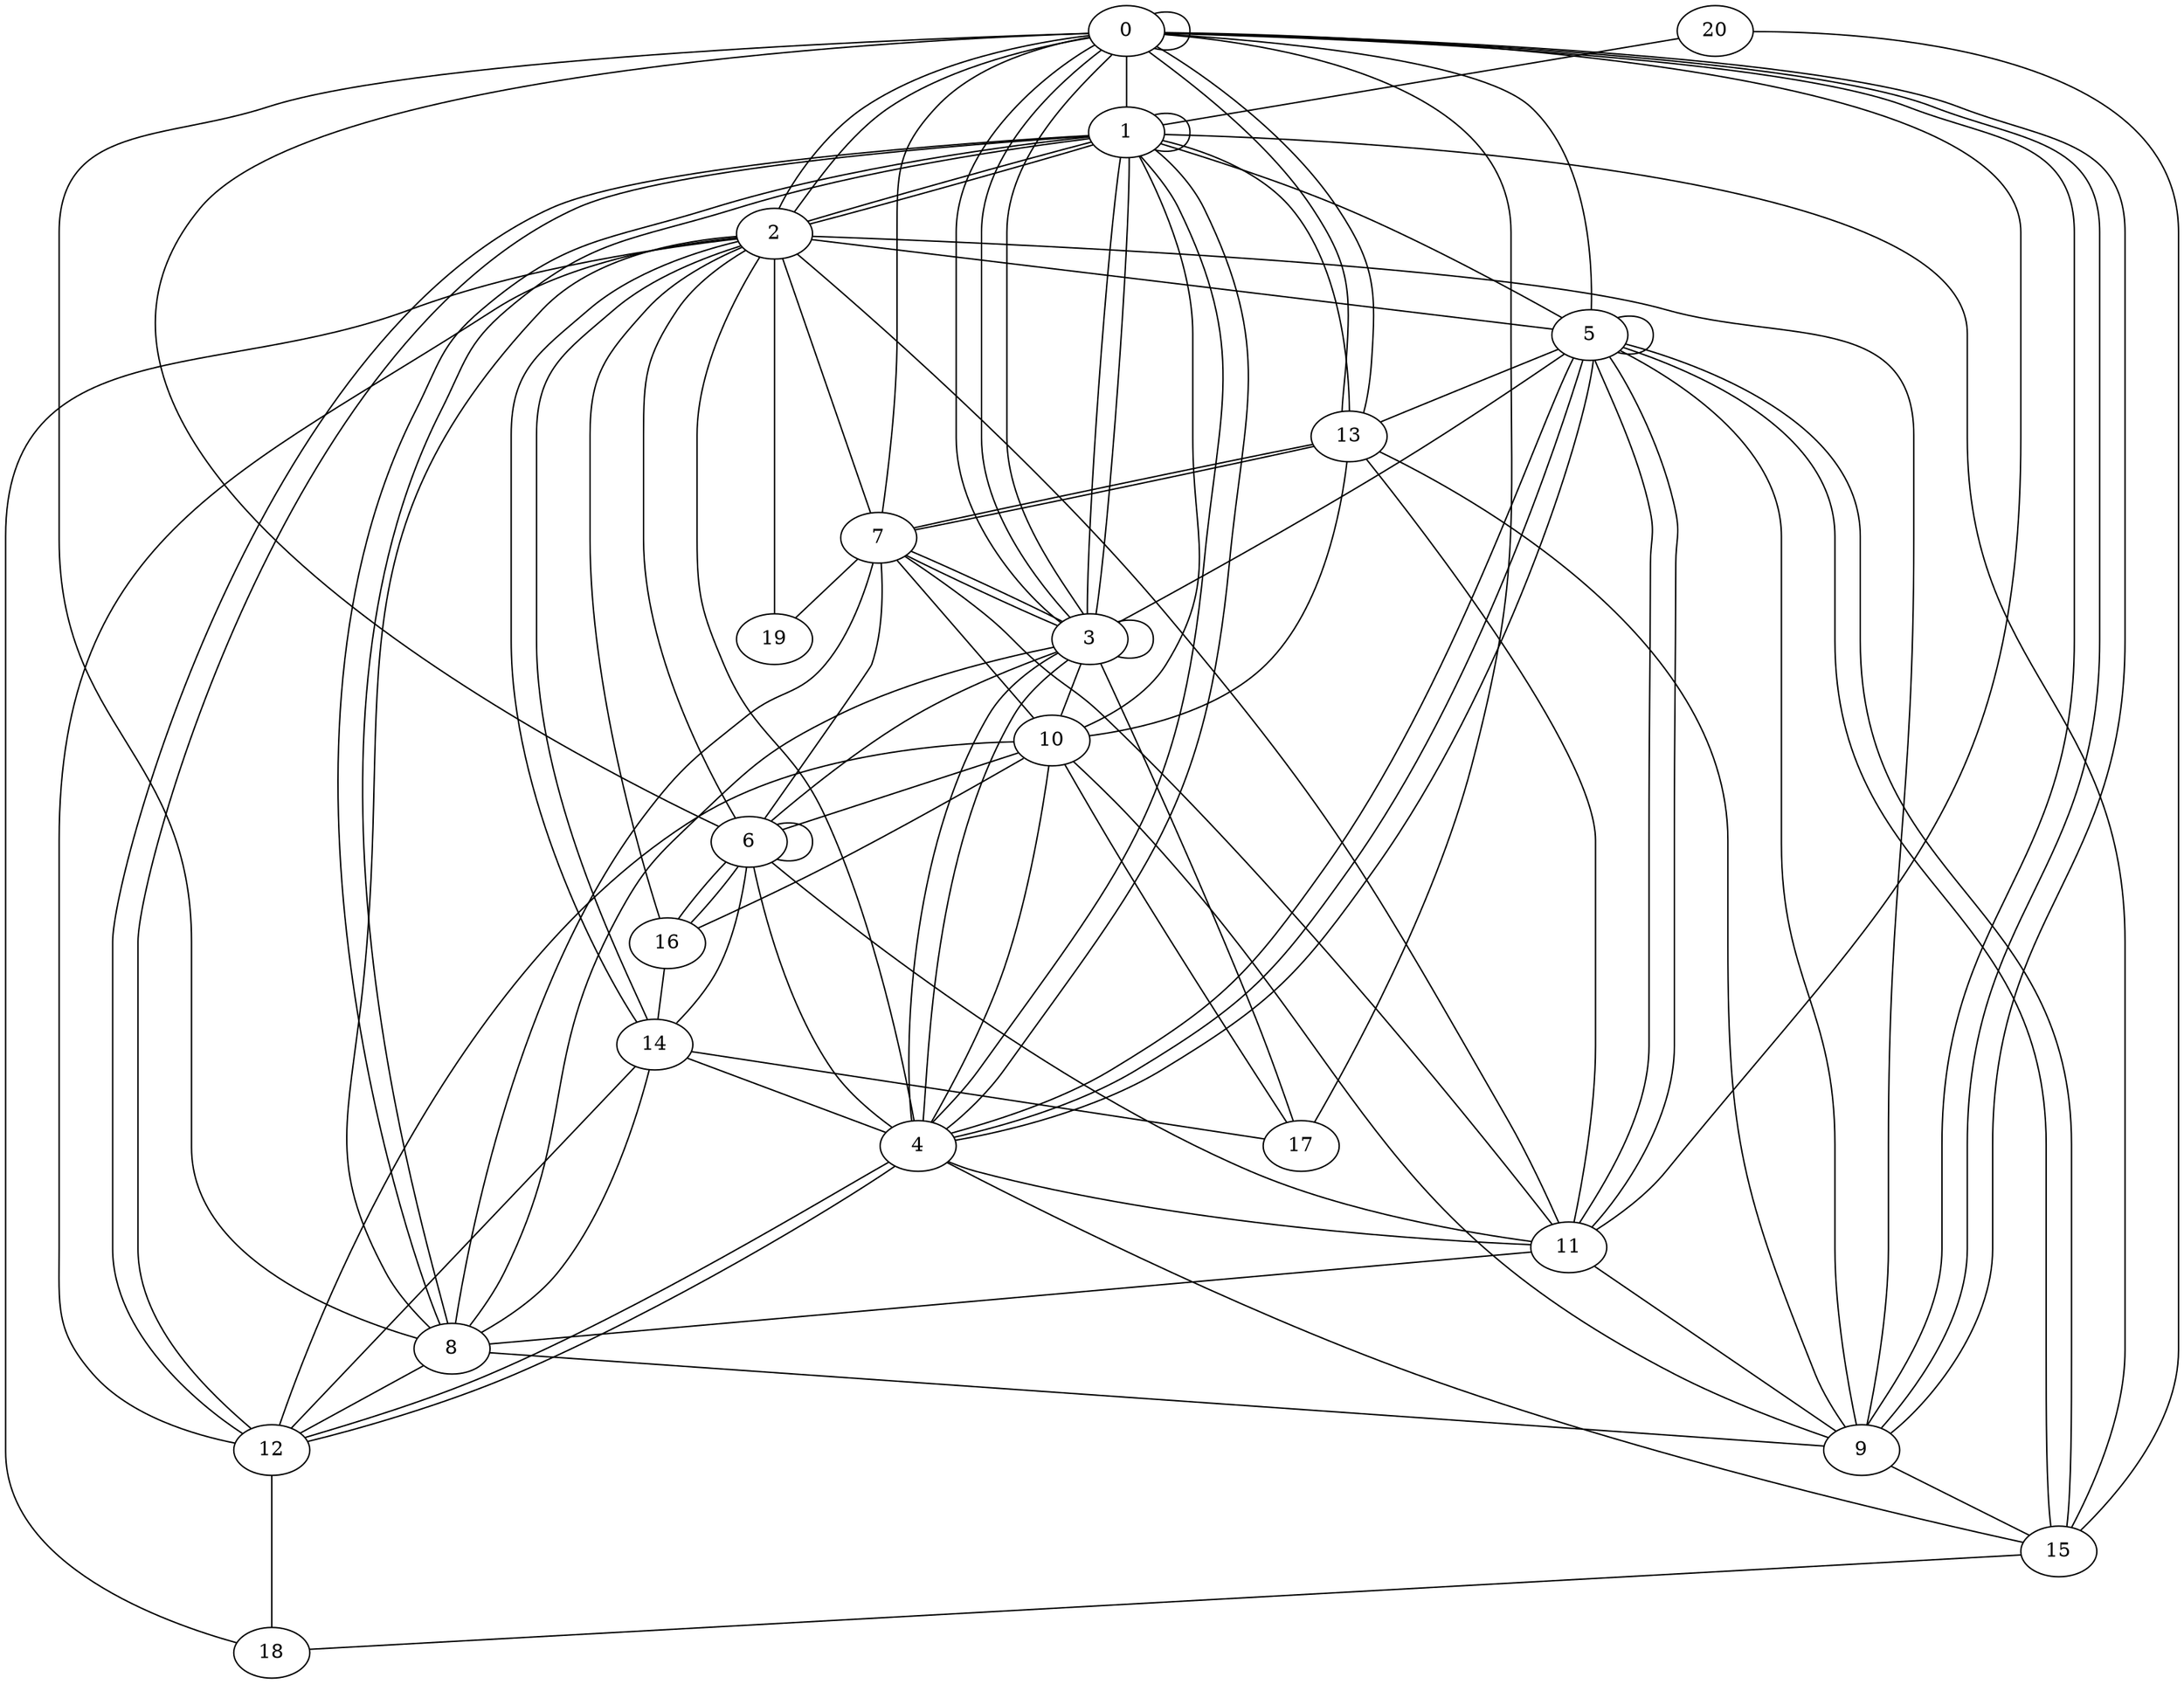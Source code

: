 graph G {
0;
1;
2;
3;
4;
5;
6;
7;
8;
9;
10;
11;
12;
13;
14;
15;
16;
17;
18;
19;
20;
11--5 ;
0--8 ;
12--4 ;
1--15 ;
14--2 ;
9--10 ;
11--9 ;
11--8 ;
16--14 ;
10--4 ;
8--3 ;
11--5 ;
2--5 ;
2--8 ;
13--9 ;
7--13 ;
7--11 ;
13--11 ;
0--13 ;
0--2 ;
6--4 ;
4--5 ;
7--3 ;
9--0 ;
1--4 ;
12--1 ;
3--4 ;
20--1 ;
12--18 ;
1--10 ;
8--9 ;
14--12 ;
12--2 ;
14--8 ;
1--13 ;
15--5 ;
1--2 ;
0--3 ;
2--16 ;
0--9 ;
20--15 ;
5--5 ;
13--10 ;
7--19 ;
10--6 ;
2--14 ;
5--4 ;
7--10 ;
5--13 ;
10--16 ;
4--1 ;
15--18 ;
7--3 ;
0--0 ;
5--3 ;
1--3 ;
2--7 ;
6--14 ;
14--4 ;
2--19 ;
7--6 ;
6--11 ;
17--3 ;
0--2 ;
5--4 ;
17--10 ;
7--8 ;
0--3 ;
3--3 ;
14--17 ;
1--5 ;
3--4 ;
8--1 ;
0--11 ;
13--7 ;
18--2 ;
0--1 ;
1--8 ;
4--11 ;
13--0 ;
5--9 ;
4--2 ;
0--7 ;
2--9 ;
1--3 ;
12--4 ;
8--12 ;
4--15 ;
10--12 ;
5--15 ;
6--6 ;
6--0 ;
0--5 ;
6--2 ;
2--1 ;
6--3 ;
1--1 ;
9--0 ;
3--0 ;
9--15 ;
1--12 ;
17--0 ;
11--2 ;
6--16 ;
3--10 ;
6--16 ;
}
